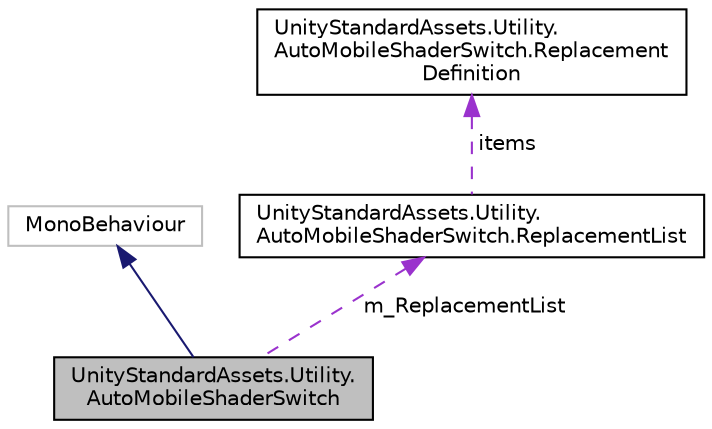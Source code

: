 digraph "UnityStandardAssets.Utility.AutoMobileShaderSwitch"
{
 // LATEX_PDF_SIZE
  edge [fontname="Helvetica",fontsize="10",labelfontname="Helvetica",labelfontsize="10"];
  node [fontname="Helvetica",fontsize="10",shape=record];
  Node2 [label="UnityStandardAssets.Utility.\lAutoMobileShaderSwitch",height=0.2,width=0.4,color="black", fillcolor="grey75", style="filled", fontcolor="black",tooltip=" "];
  Node3 -> Node2 [dir="back",color="midnightblue",fontsize="10",style="solid",fontname="Helvetica"];
  Node3 [label="MonoBehaviour",height=0.2,width=0.4,color="grey75", fillcolor="white", style="filled",tooltip=" "];
  Node4 -> Node2 [dir="back",color="darkorchid3",fontsize="10",style="dashed",label=" m_ReplacementList" ,fontname="Helvetica"];
  Node4 [label="UnityStandardAssets.Utility.\lAutoMobileShaderSwitch.ReplacementList",height=0.2,width=0.4,color="black", fillcolor="white", style="filled",URL="$class_unity_standard_assets_1_1_utility_1_1_auto_mobile_shader_switch_1_1_replacement_list.html",tooltip=" "];
  Node5 -> Node4 [dir="back",color="darkorchid3",fontsize="10",style="dashed",label=" items" ,fontname="Helvetica"];
  Node5 [label="UnityStandardAssets.Utility.\lAutoMobileShaderSwitch.Replacement\lDefinition",height=0.2,width=0.4,color="black", fillcolor="white", style="filled",URL="$class_unity_standard_assets_1_1_utility_1_1_auto_mobile_shader_switch_1_1_replacement_definition.html",tooltip=" "];
}
